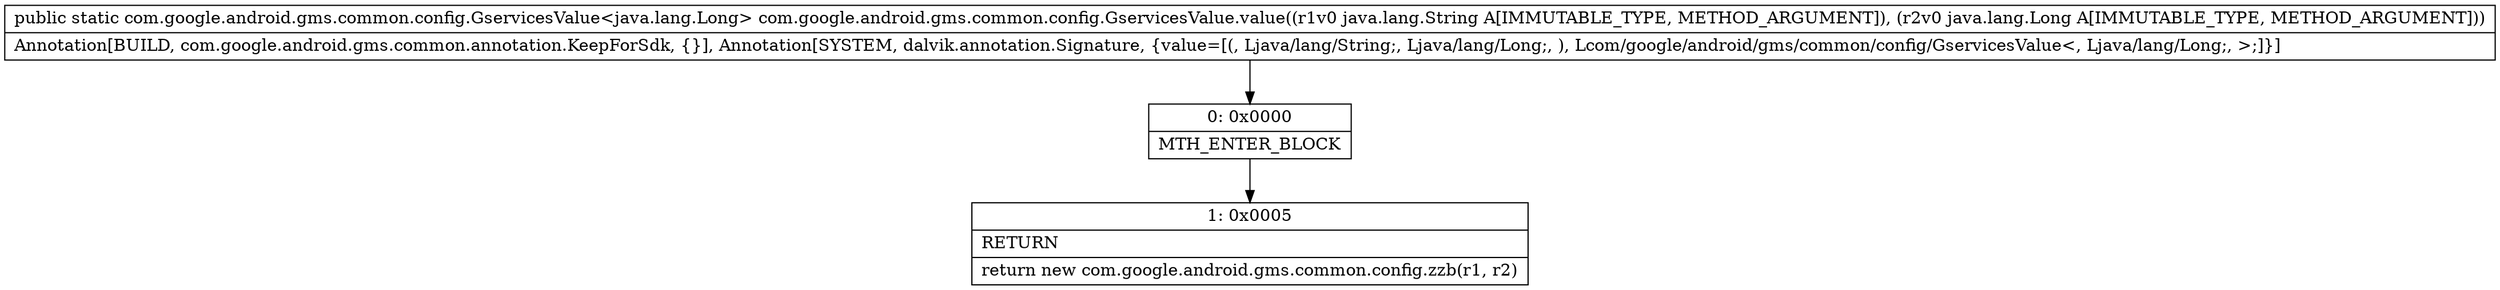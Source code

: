 digraph "CFG forcom.google.android.gms.common.config.GservicesValue.value(Ljava\/lang\/String;Ljava\/lang\/Long;)Lcom\/google\/android\/gms\/common\/config\/GservicesValue;" {
Node_0 [shape=record,label="{0\:\ 0x0000|MTH_ENTER_BLOCK\l}"];
Node_1 [shape=record,label="{1\:\ 0x0005|RETURN\l|return new com.google.android.gms.common.config.zzb(r1, r2)\l}"];
MethodNode[shape=record,label="{public static com.google.android.gms.common.config.GservicesValue\<java.lang.Long\> com.google.android.gms.common.config.GservicesValue.value((r1v0 java.lang.String A[IMMUTABLE_TYPE, METHOD_ARGUMENT]), (r2v0 java.lang.Long A[IMMUTABLE_TYPE, METHOD_ARGUMENT]))  | Annotation[BUILD, com.google.android.gms.common.annotation.KeepForSdk, \{\}], Annotation[SYSTEM, dalvik.annotation.Signature, \{value=[(, Ljava\/lang\/String;, Ljava\/lang\/Long;, ), Lcom\/google\/android\/gms\/common\/config\/GservicesValue\<, Ljava\/lang\/Long;, \>;]\}]\l}"];
MethodNode -> Node_0;
Node_0 -> Node_1;
}

